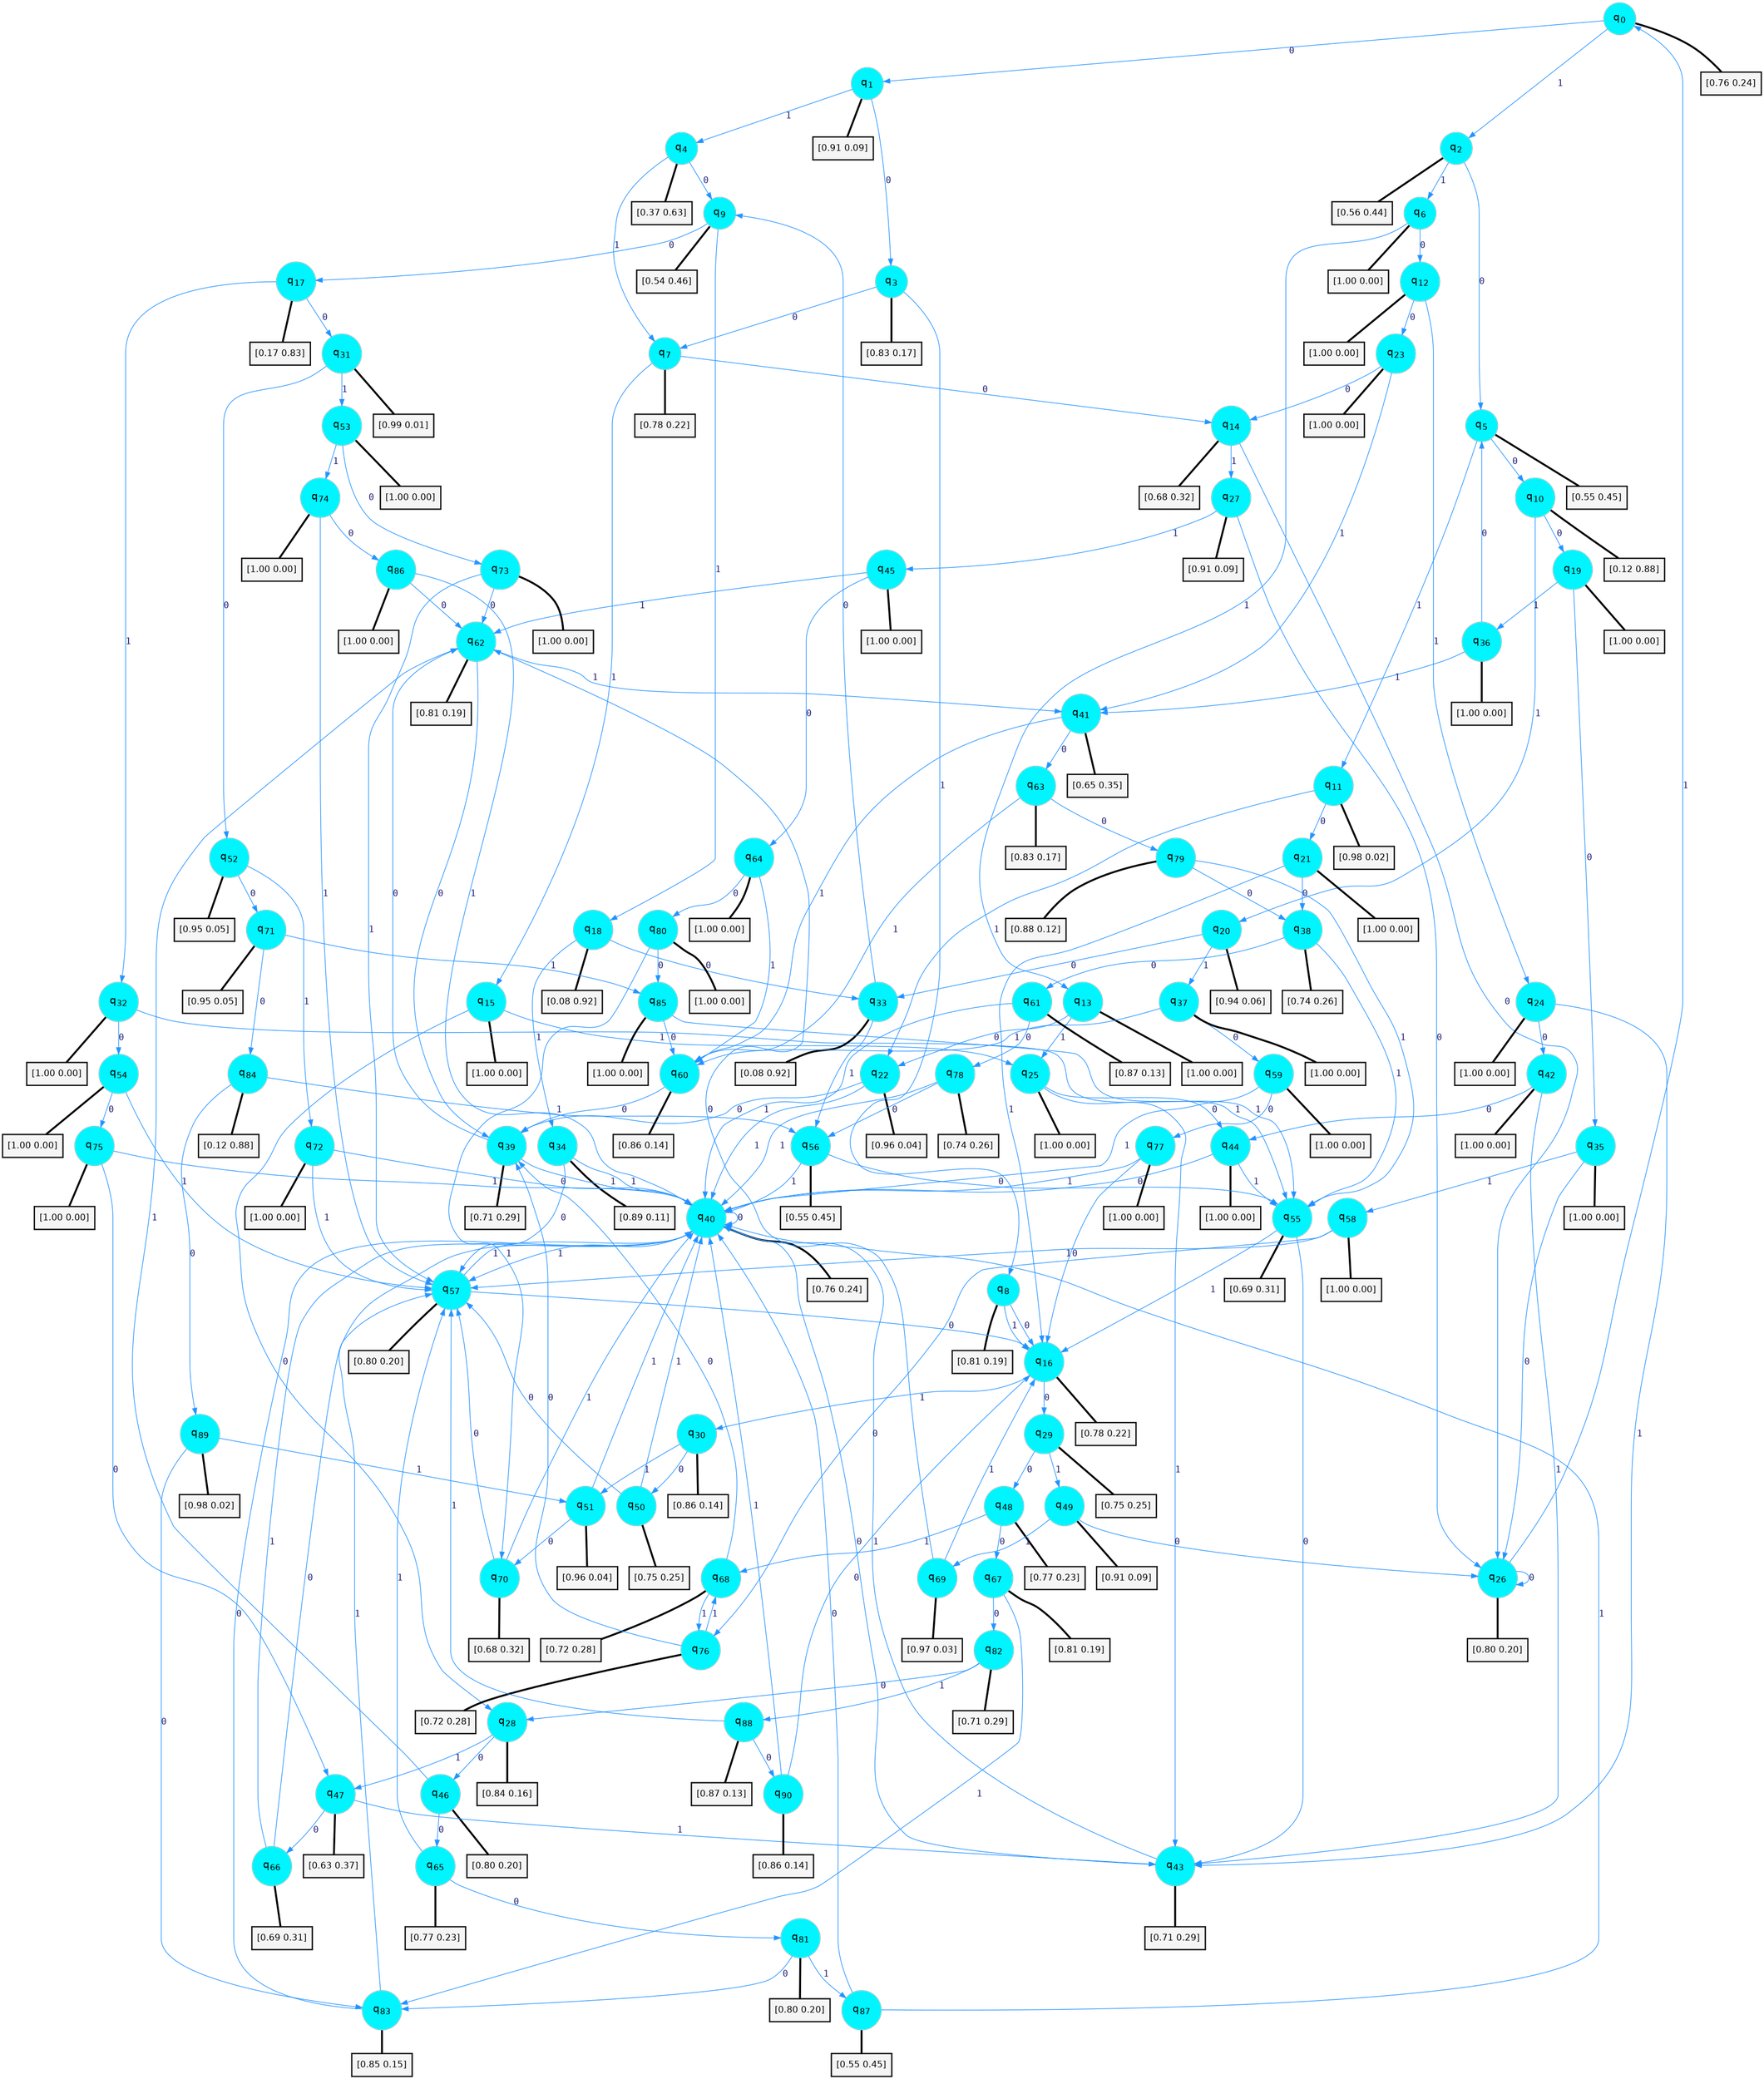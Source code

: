 digraph G {
graph [
bgcolor=transparent, dpi=300, rankdir=TD, size="40,25"];
node [
color=gray, fillcolor=turquoise1, fontcolor=black, fontname=Helvetica, fontsize=16, fontweight=bold, shape=circle, style=filled];
edge [
arrowsize=1, color=dodgerblue1, fontcolor=midnightblue, fontname=courier, fontweight=bold, penwidth=1, style=solid, weight=20];
0[label=<q<SUB>0</SUB>>];
1[label=<q<SUB>1</SUB>>];
2[label=<q<SUB>2</SUB>>];
3[label=<q<SUB>3</SUB>>];
4[label=<q<SUB>4</SUB>>];
5[label=<q<SUB>5</SUB>>];
6[label=<q<SUB>6</SUB>>];
7[label=<q<SUB>7</SUB>>];
8[label=<q<SUB>8</SUB>>];
9[label=<q<SUB>9</SUB>>];
10[label=<q<SUB>10</SUB>>];
11[label=<q<SUB>11</SUB>>];
12[label=<q<SUB>12</SUB>>];
13[label=<q<SUB>13</SUB>>];
14[label=<q<SUB>14</SUB>>];
15[label=<q<SUB>15</SUB>>];
16[label=<q<SUB>16</SUB>>];
17[label=<q<SUB>17</SUB>>];
18[label=<q<SUB>18</SUB>>];
19[label=<q<SUB>19</SUB>>];
20[label=<q<SUB>20</SUB>>];
21[label=<q<SUB>21</SUB>>];
22[label=<q<SUB>22</SUB>>];
23[label=<q<SUB>23</SUB>>];
24[label=<q<SUB>24</SUB>>];
25[label=<q<SUB>25</SUB>>];
26[label=<q<SUB>26</SUB>>];
27[label=<q<SUB>27</SUB>>];
28[label=<q<SUB>28</SUB>>];
29[label=<q<SUB>29</SUB>>];
30[label=<q<SUB>30</SUB>>];
31[label=<q<SUB>31</SUB>>];
32[label=<q<SUB>32</SUB>>];
33[label=<q<SUB>33</SUB>>];
34[label=<q<SUB>34</SUB>>];
35[label=<q<SUB>35</SUB>>];
36[label=<q<SUB>36</SUB>>];
37[label=<q<SUB>37</SUB>>];
38[label=<q<SUB>38</SUB>>];
39[label=<q<SUB>39</SUB>>];
40[label=<q<SUB>40</SUB>>];
41[label=<q<SUB>41</SUB>>];
42[label=<q<SUB>42</SUB>>];
43[label=<q<SUB>43</SUB>>];
44[label=<q<SUB>44</SUB>>];
45[label=<q<SUB>45</SUB>>];
46[label=<q<SUB>46</SUB>>];
47[label=<q<SUB>47</SUB>>];
48[label=<q<SUB>48</SUB>>];
49[label=<q<SUB>49</SUB>>];
50[label=<q<SUB>50</SUB>>];
51[label=<q<SUB>51</SUB>>];
52[label=<q<SUB>52</SUB>>];
53[label=<q<SUB>53</SUB>>];
54[label=<q<SUB>54</SUB>>];
55[label=<q<SUB>55</SUB>>];
56[label=<q<SUB>56</SUB>>];
57[label=<q<SUB>57</SUB>>];
58[label=<q<SUB>58</SUB>>];
59[label=<q<SUB>59</SUB>>];
60[label=<q<SUB>60</SUB>>];
61[label=<q<SUB>61</SUB>>];
62[label=<q<SUB>62</SUB>>];
63[label=<q<SUB>63</SUB>>];
64[label=<q<SUB>64</SUB>>];
65[label=<q<SUB>65</SUB>>];
66[label=<q<SUB>66</SUB>>];
67[label=<q<SUB>67</SUB>>];
68[label=<q<SUB>68</SUB>>];
69[label=<q<SUB>69</SUB>>];
70[label=<q<SUB>70</SUB>>];
71[label=<q<SUB>71</SUB>>];
72[label=<q<SUB>72</SUB>>];
73[label=<q<SUB>73</SUB>>];
74[label=<q<SUB>74</SUB>>];
75[label=<q<SUB>75</SUB>>];
76[label=<q<SUB>76</SUB>>];
77[label=<q<SUB>77</SUB>>];
78[label=<q<SUB>78</SUB>>];
79[label=<q<SUB>79</SUB>>];
80[label=<q<SUB>80</SUB>>];
81[label=<q<SUB>81</SUB>>];
82[label=<q<SUB>82</SUB>>];
83[label=<q<SUB>83</SUB>>];
84[label=<q<SUB>84</SUB>>];
85[label=<q<SUB>85</SUB>>];
86[label=<q<SUB>86</SUB>>];
87[label=<q<SUB>87</SUB>>];
88[label=<q<SUB>88</SUB>>];
89[label=<q<SUB>89</SUB>>];
90[label=<q<SUB>90</SUB>>];
91[label="[0.76 0.24]", shape=box,fontcolor=black, fontname=Helvetica, fontsize=14, penwidth=2, fillcolor=whitesmoke,color=black];
92[label="[0.91 0.09]", shape=box,fontcolor=black, fontname=Helvetica, fontsize=14, penwidth=2, fillcolor=whitesmoke,color=black];
93[label="[0.56 0.44]", shape=box,fontcolor=black, fontname=Helvetica, fontsize=14, penwidth=2, fillcolor=whitesmoke,color=black];
94[label="[0.83 0.17]", shape=box,fontcolor=black, fontname=Helvetica, fontsize=14, penwidth=2, fillcolor=whitesmoke,color=black];
95[label="[0.37 0.63]", shape=box,fontcolor=black, fontname=Helvetica, fontsize=14, penwidth=2, fillcolor=whitesmoke,color=black];
96[label="[0.55 0.45]", shape=box,fontcolor=black, fontname=Helvetica, fontsize=14, penwidth=2, fillcolor=whitesmoke,color=black];
97[label="[1.00 0.00]", shape=box,fontcolor=black, fontname=Helvetica, fontsize=14, penwidth=2, fillcolor=whitesmoke,color=black];
98[label="[0.78 0.22]", shape=box,fontcolor=black, fontname=Helvetica, fontsize=14, penwidth=2, fillcolor=whitesmoke,color=black];
99[label="[0.81 0.19]", shape=box,fontcolor=black, fontname=Helvetica, fontsize=14, penwidth=2, fillcolor=whitesmoke,color=black];
100[label="[0.54 0.46]", shape=box,fontcolor=black, fontname=Helvetica, fontsize=14, penwidth=2, fillcolor=whitesmoke,color=black];
101[label="[0.12 0.88]", shape=box,fontcolor=black, fontname=Helvetica, fontsize=14, penwidth=2, fillcolor=whitesmoke,color=black];
102[label="[0.98 0.02]", shape=box,fontcolor=black, fontname=Helvetica, fontsize=14, penwidth=2, fillcolor=whitesmoke,color=black];
103[label="[1.00 0.00]", shape=box,fontcolor=black, fontname=Helvetica, fontsize=14, penwidth=2, fillcolor=whitesmoke,color=black];
104[label="[1.00 0.00]", shape=box,fontcolor=black, fontname=Helvetica, fontsize=14, penwidth=2, fillcolor=whitesmoke,color=black];
105[label="[0.68 0.32]", shape=box,fontcolor=black, fontname=Helvetica, fontsize=14, penwidth=2, fillcolor=whitesmoke,color=black];
106[label="[1.00 0.00]", shape=box,fontcolor=black, fontname=Helvetica, fontsize=14, penwidth=2, fillcolor=whitesmoke,color=black];
107[label="[0.78 0.22]", shape=box,fontcolor=black, fontname=Helvetica, fontsize=14, penwidth=2, fillcolor=whitesmoke,color=black];
108[label="[0.17 0.83]", shape=box,fontcolor=black, fontname=Helvetica, fontsize=14, penwidth=2, fillcolor=whitesmoke,color=black];
109[label="[0.08 0.92]", shape=box,fontcolor=black, fontname=Helvetica, fontsize=14, penwidth=2, fillcolor=whitesmoke,color=black];
110[label="[1.00 0.00]", shape=box,fontcolor=black, fontname=Helvetica, fontsize=14, penwidth=2, fillcolor=whitesmoke,color=black];
111[label="[0.94 0.06]", shape=box,fontcolor=black, fontname=Helvetica, fontsize=14, penwidth=2, fillcolor=whitesmoke,color=black];
112[label="[1.00 0.00]", shape=box,fontcolor=black, fontname=Helvetica, fontsize=14, penwidth=2, fillcolor=whitesmoke,color=black];
113[label="[0.96 0.04]", shape=box,fontcolor=black, fontname=Helvetica, fontsize=14, penwidth=2, fillcolor=whitesmoke,color=black];
114[label="[1.00 0.00]", shape=box,fontcolor=black, fontname=Helvetica, fontsize=14, penwidth=2, fillcolor=whitesmoke,color=black];
115[label="[1.00 0.00]", shape=box,fontcolor=black, fontname=Helvetica, fontsize=14, penwidth=2, fillcolor=whitesmoke,color=black];
116[label="[1.00 0.00]", shape=box,fontcolor=black, fontname=Helvetica, fontsize=14, penwidth=2, fillcolor=whitesmoke,color=black];
117[label="[0.80 0.20]", shape=box,fontcolor=black, fontname=Helvetica, fontsize=14, penwidth=2, fillcolor=whitesmoke,color=black];
118[label="[0.91 0.09]", shape=box,fontcolor=black, fontname=Helvetica, fontsize=14, penwidth=2, fillcolor=whitesmoke,color=black];
119[label="[0.84 0.16]", shape=box,fontcolor=black, fontname=Helvetica, fontsize=14, penwidth=2, fillcolor=whitesmoke,color=black];
120[label="[0.75 0.25]", shape=box,fontcolor=black, fontname=Helvetica, fontsize=14, penwidth=2, fillcolor=whitesmoke,color=black];
121[label="[0.86 0.14]", shape=box,fontcolor=black, fontname=Helvetica, fontsize=14, penwidth=2, fillcolor=whitesmoke,color=black];
122[label="[0.99 0.01]", shape=box,fontcolor=black, fontname=Helvetica, fontsize=14, penwidth=2, fillcolor=whitesmoke,color=black];
123[label="[1.00 0.00]", shape=box,fontcolor=black, fontname=Helvetica, fontsize=14, penwidth=2, fillcolor=whitesmoke,color=black];
124[label="[0.08 0.92]", shape=box,fontcolor=black, fontname=Helvetica, fontsize=14, penwidth=2, fillcolor=whitesmoke,color=black];
125[label="[0.89 0.11]", shape=box,fontcolor=black, fontname=Helvetica, fontsize=14, penwidth=2, fillcolor=whitesmoke,color=black];
126[label="[1.00 0.00]", shape=box,fontcolor=black, fontname=Helvetica, fontsize=14, penwidth=2, fillcolor=whitesmoke,color=black];
127[label="[1.00 0.00]", shape=box,fontcolor=black, fontname=Helvetica, fontsize=14, penwidth=2, fillcolor=whitesmoke,color=black];
128[label="[1.00 0.00]", shape=box,fontcolor=black, fontname=Helvetica, fontsize=14, penwidth=2, fillcolor=whitesmoke,color=black];
129[label="[0.74 0.26]", shape=box,fontcolor=black, fontname=Helvetica, fontsize=14, penwidth=2, fillcolor=whitesmoke,color=black];
130[label="[0.71 0.29]", shape=box,fontcolor=black, fontname=Helvetica, fontsize=14, penwidth=2, fillcolor=whitesmoke,color=black];
131[label="[0.76 0.24]", shape=box,fontcolor=black, fontname=Helvetica, fontsize=14, penwidth=2, fillcolor=whitesmoke,color=black];
132[label="[0.65 0.35]", shape=box,fontcolor=black, fontname=Helvetica, fontsize=14, penwidth=2, fillcolor=whitesmoke,color=black];
133[label="[1.00 0.00]", shape=box,fontcolor=black, fontname=Helvetica, fontsize=14, penwidth=2, fillcolor=whitesmoke,color=black];
134[label="[0.71 0.29]", shape=box,fontcolor=black, fontname=Helvetica, fontsize=14, penwidth=2, fillcolor=whitesmoke,color=black];
135[label="[1.00 0.00]", shape=box,fontcolor=black, fontname=Helvetica, fontsize=14, penwidth=2, fillcolor=whitesmoke,color=black];
136[label="[1.00 0.00]", shape=box,fontcolor=black, fontname=Helvetica, fontsize=14, penwidth=2, fillcolor=whitesmoke,color=black];
137[label="[0.80 0.20]", shape=box,fontcolor=black, fontname=Helvetica, fontsize=14, penwidth=2, fillcolor=whitesmoke,color=black];
138[label="[0.63 0.37]", shape=box,fontcolor=black, fontname=Helvetica, fontsize=14, penwidth=2, fillcolor=whitesmoke,color=black];
139[label="[0.77 0.23]", shape=box,fontcolor=black, fontname=Helvetica, fontsize=14, penwidth=2, fillcolor=whitesmoke,color=black];
140[label="[0.91 0.09]", shape=box,fontcolor=black, fontname=Helvetica, fontsize=14, penwidth=2, fillcolor=whitesmoke,color=black];
141[label="[0.75 0.25]", shape=box,fontcolor=black, fontname=Helvetica, fontsize=14, penwidth=2, fillcolor=whitesmoke,color=black];
142[label="[0.96 0.04]", shape=box,fontcolor=black, fontname=Helvetica, fontsize=14, penwidth=2, fillcolor=whitesmoke,color=black];
143[label="[0.95 0.05]", shape=box,fontcolor=black, fontname=Helvetica, fontsize=14, penwidth=2, fillcolor=whitesmoke,color=black];
144[label="[1.00 0.00]", shape=box,fontcolor=black, fontname=Helvetica, fontsize=14, penwidth=2, fillcolor=whitesmoke,color=black];
145[label="[1.00 0.00]", shape=box,fontcolor=black, fontname=Helvetica, fontsize=14, penwidth=2, fillcolor=whitesmoke,color=black];
146[label="[0.69 0.31]", shape=box,fontcolor=black, fontname=Helvetica, fontsize=14, penwidth=2, fillcolor=whitesmoke,color=black];
147[label="[0.55 0.45]", shape=box,fontcolor=black, fontname=Helvetica, fontsize=14, penwidth=2, fillcolor=whitesmoke,color=black];
148[label="[0.80 0.20]", shape=box,fontcolor=black, fontname=Helvetica, fontsize=14, penwidth=2, fillcolor=whitesmoke,color=black];
149[label="[1.00 0.00]", shape=box,fontcolor=black, fontname=Helvetica, fontsize=14, penwidth=2, fillcolor=whitesmoke,color=black];
150[label="[1.00 0.00]", shape=box,fontcolor=black, fontname=Helvetica, fontsize=14, penwidth=2, fillcolor=whitesmoke,color=black];
151[label="[0.86 0.14]", shape=box,fontcolor=black, fontname=Helvetica, fontsize=14, penwidth=2, fillcolor=whitesmoke,color=black];
152[label="[0.87 0.13]", shape=box,fontcolor=black, fontname=Helvetica, fontsize=14, penwidth=2, fillcolor=whitesmoke,color=black];
153[label="[0.81 0.19]", shape=box,fontcolor=black, fontname=Helvetica, fontsize=14, penwidth=2, fillcolor=whitesmoke,color=black];
154[label="[0.83 0.17]", shape=box,fontcolor=black, fontname=Helvetica, fontsize=14, penwidth=2, fillcolor=whitesmoke,color=black];
155[label="[1.00 0.00]", shape=box,fontcolor=black, fontname=Helvetica, fontsize=14, penwidth=2, fillcolor=whitesmoke,color=black];
156[label="[0.77 0.23]", shape=box,fontcolor=black, fontname=Helvetica, fontsize=14, penwidth=2, fillcolor=whitesmoke,color=black];
157[label="[0.69 0.31]", shape=box,fontcolor=black, fontname=Helvetica, fontsize=14, penwidth=2, fillcolor=whitesmoke,color=black];
158[label="[0.81 0.19]", shape=box,fontcolor=black, fontname=Helvetica, fontsize=14, penwidth=2, fillcolor=whitesmoke,color=black];
159[label="[0.72 0.28]", shape=box,fontcolor=black, fontname=Helvetica, fontsize=14, penwidth=2, fillcolor=whitesmoke,color=black];
160[label="[0.97 0.03]", shape=box,fontcolor=black, fontname=Helvetica, fontsize=14, penwidth=2, fillcolor=whitesmoke,color=black];
161[label="[0.68 0.32]", shape=box,fontcolor=black, fontname=Helvetica, fontsize=14, penwidth=2, fillcolor=whitesmoke,color=black];
162[label="[0.95 0.05]", shape=box,fontcolor=black, fontname=Helvetica, fontsize=14, penwidth=2, fillcolor=whitesmoke,color=black];
163[label="[1.00 0.00]", shape=box,fontcolor=black, fontname=Helvetica, fontsize=14, penwidth=2, fillcolor=whitesmoke,color=black];
164[label="[1.00 0.00]", shape=box,fontcolor=black, fontname=Helvetica, fontsize=14, penwidth=2, fillcolor=whitesmoke,color=black];
165[label="[1.00 0.00]", shape=box,fontcolor=black, fontname=Helvetica, fontsize=14, penwidth=2, fillcolor=whitesmoke,color=black];
166[label="[1.00 0.00]", shape=box,fontcolor=black, fontname=Helvetica, fontsize=14, penwidth=2, fillcolor=whitesmoke,color=black];
167[label="[0.72 0.28]", shape=box,fontcolor=black, fontname=Helvetica, fontsize=14, penwidth=2, fillcolor=whitesmoke,color=black];
168[label="[1.00 0.00]", shape=box,fontcolor=black, fontname=Helvetica, fontsize=14, penwidth=2, fillcolor=whitesmoke,color=black];
169[label="[0.74 0.26]", shape=box,fontcolor=black, fontname=Helvetica, fontsize=14, penwidth=2, fillcolor=whitesmoke,color=black];
170[label="[0.88 0.12]", shape=box,fontcolor=black, fontname=Helvetica, fontsize=14, penwidth=2, fillcolor=whitesmoke,color=black];
171[label="[1.00 0.00]", shape=box,fontcolor=black, fontname=Helvetica, fontsize=14, penwidth=2, fillcolor=whitesmoke,color=black];
172[label="[0.80 0.20]", shape=box,fontcolor=black, fontname=Helvetica, fontsize=14, penwidth=2, fillcolor=whitesmoke,color=black];
173[label="[0.71 0.29]", shape=box,fontcolor=black, fontname=Helvetica, fontsize=14, penwidth=2, fillcolor=whitesmoke,color=black];
174[label="[0.85 0.15]", shape=box,fontcolor=black, fontname=Helvetica, fontsize=14, penwidth=2, fillcolor=whitesmoke,color=black];
175[label="[0.12 0.88]", shape=box,fontcolor=black, fontname=Helvetica, fontsize=14, penwidth=2, fillcolor=whitesmoke,color=black];
176[label="[1.00 0.00]", shape=box,fontcolor=black, fontname=Helvetica, fontsize=14, penwidth=2, fillcolor=whitesmoke,color=black];
177[label="[1.00 0.00]", shape=box,fontcolor=black, fontname=Helvetica, fontsize=14, penwidth=2, fillcolor=whitesmoke,color=black];
178[label="[0.55 0.45]", shape=box,fontcolor=black, fontname=Helvetica, fontsize=14, penwidth=2, fillcolor=whitesmoke,color=black];
179[label="[0.87 0.13]", shape=box,fontcolor=black, fontname=Helvetica, fontsize=14, penwidth=2, fillcolor=whitesmoke,color=black];
180[label="[0.98 0.02]", shape=box,fontcolor=black, fontname=Helvetica, fontsize=14, penwidth=2, fillcolor=whitesmoke,color=black];
181[label="[0.86 0.14]", shape=box,fontcolor=black, fontname=Helvetica, fontsize=14, penwidth=2, fillcolor=whitesmoke,color=black];
0->1 [label=0];
0->2 [label=1];
0->91 [arrowhead=none, penwidth=3,color=black];
1->3 [label=0];
1->4 [label=1];
1->92 [arrowhead=none, penwidth=3,color=black];
2->5 [label=0];
2->6 [label=1];
2->93 [arrowhead=none, penwidth=3,color=black];
3->7 [label=0];
3->8 [label=1];
3->94 [arrowhead=none, penwidth=3,color=black];
4->9 [label=0];
4->7 [label=1];
4->95 [arrowhead=none, penwidth=3,color=black];
5->10 [label=0];
5->11 [label=1];
5->96 [arrowhead=none, penwidth=3,color=black];
6->12 [label=0];
6->13 [label=1];
6->97 [arrowhead=none, penwidth=3,color=black];
7->14 [label=0];
7->15 [label=1];
7->98 [arrowhead=none, penwidth=3,color=black];
8->16 [label=0];
8->16 [label=1];
8->99 [arrowhead=none, penwidth=3,color=black];
9->17 [label=0];
9->18 [label=1];
9->100 [arrowhead=none, penwidth=3,color=black];
10->19 [label=0];
10->20 [label=1];
10->101 [arrowhead=none, penwidth=3,color=black];
11->21 [label=0];
11->22 [label=1];
11->102 [arrowhead=none, penwidth=3,color=black];
12->23 [label=0];
12->24 [label=1];
12->103 [arrowhead=none, penwidth=3,color=black];
13->22 [label=0];
13->25 [label=1];
13->104 [arrowhead=none, penwidth=3,color=black];
14->26 [label=0];
14->27 [label=1];
14->105 [arrowhead=none, penwidth=3,color=black];
15->28 [label=0];
15->25 [label=1];
15->106 [arrowhead=none, penwidth=3,color=black];
16->29 [label=0];
16->30 [label=1];
16->107 [arrowhead=none, penwidth=3,color=black];
17->31 [label=0];
17->32 [label=1];
17->108 [arrowhead=none, penwidth=3,color=black];
18->33 [label=0];
18->34 [label=1];
18->109 [arrowhead=none, penwidth=3,color=black];
19->35 [label=0];
19->36 [label=1];
19->110 [arrowhead=none, penwidth=3,color=black];
20->33 [label=0];
20->37 [label=1];
20->111 [arrowhead=none, penwidth=3,color=black];
21->38 [label=0];
21->16 [label=1];
21->112 [arrowhead=none, penwidth=3,color=black];
22->39 [label=0];
22->40 [label=1];
22->113 [arrowhead=none, penwidth=3,color=black];
23->14 [label=0];
23->41 [label=1];
23->114 [arrowhead=none, penwidth=3,color=black];
24->42 [label=0];
24->43 [label=1];
24->115 [arrowhead=none, penwidth=3,color=black];
25->44 [label=0];
25->43 [label=1];
25->116 [arrowhead=none, penwidth=3,color=black];
26->26 [label=0];
26->0 [label=1];
26->117 [arrowhead=none, penwidth=3,color=black];
27->26 [label=0];
27->45 [label=1];
27->118 [arrowhead=none, penwidth=3,color=black];
28->46 [label=0];
28->47 [label=1];
28->119 [arrowhead=none, penwidth=3,color=black];
29->48 [label=0];
29->49 [label=1];
29->120 [arrowhead=none, penwidth=3,color=black];
30->50 [label=0];
30->51 [label=1];
30->121 [arrowhead=none, penwidth=3,color=black];
31->52 [label=0];
31->53 [label=1];
31->122 [arrowhead=none, penwidth=3,color=black];
32->54 [label=0];
32->55 [label=1];
32->123 [arrowhead=none, penwidth=3,color=black];
33->9 [label=0];
33->56 [label=1];
33->124 [arrowhead=none, penwidth=3,color=black];
34->57 [label=0];
34->40 [label=1];
34->125 [arrowhead=none, penwidth=3,color=black];
35->26 [label=0];
35->58 [label=1];
35->126 [arrowhead=none, penwidth=3,color=black];
36->5 [label=0];
36->41 [label=1];
36->127 [arrowhead=none, penwidth=3,color=black];
37->59 [label=0];
37->60 [label=1];
37->128 [arrowhead=none, penwidth=3,color=black];
38->61 [label=0];
38->55 [label=1];
38->129 [arrowhead=none, penwidth=3,color=black];
39->62 [label=0];
39->40 [label=1];
39->130 [arrowhead=none, penwidth=3,color=black];
40->40 [label=0];
40->57 [label=1];
40->131 [arrowhead=none, penwidth=3,color=black];
41->63 [label=0];
41->60 [label=1];
41->132 [arrowhead=none, penwidth=3,color=black];
42->44 [label=0];
42->43 [label=1];
42->133 [arrowhead=none, penwidth=3,color=black];
43->40 [label=0];
43->40 [label=1];
43->134 [arrowhead=none, penwidth=3,color=black];
44->40 [label=0];
44->55 [label=1];
44->135 [arrowhead=none, penwidth=3,color=black];
45->64 [label=0];
45->62 [label=1];
45->136 [arrowhead=none, penwidth=3,color=black];
46->65 [label=0];
46->62 [label=1];
46->137 [arrowhead=none, penwidth=3,color=black];
47->66 [label=0];
47->43 [label=1];
47->138 [arrowhead=none, penwidth=3,color=black];
48->67 [label=0];
48->68 [label=1];
48->139 [arrowhead=none, penwidth=3,color=black];
49->26 [label=0];
49->69 [label=1];
49->140 [arrowhead=none, penwidth=3,color=black];
50->57 [label=0];
50->40 [label=1];
50->141 [arrowhead=none, penwidth=3,color=black];
51->70 [label=0];
51->40 [label=1];
51->142 [arrowhead=none, penwidth=3,color=black];
52->71 [label=0];
52->72 [label=1];
52->143 [arrowhead=none, penwidth=3,color=black];
53->73 [label=0];
53->74 [label=1];
53->144 [arrowhead=none, penwidth=3,color=black];
54->75 [label=0];
54->57 [label=1];
54->145 [arrowhead=none, penwidth=3,color=black];
55->43 [label=0];
55->16 [label=1];
55->146 [arrowhead=none, penwidth=3,color=black];
56->55 [label=0];
56->40 [label=1];
56->147 [arrowhead=none, penwidth=3,color=black];
57->16 [label=0];
57->40 [label=1];
57->148 [arrowhead=none, penwidth=3,color=black];
58->76 [label=0];
58->57 [label=1];
58->149 [arrowhead=none, penwidth=3,color=black];
59->77 [label=0];
59->40 [label=1];
59->150 [arrowhead=none, penwidth=3,color=black];
60->39 [label=0];
60->151 [arrowhead=none, penwidth=3,color=black];
61->78 [label=0];
61->40 [label=1];
61->152 [arrowhead=none, penwidth=3,color=black];
62->39 [label=0];
62->41 [label=1];
62->153 [arrowhead=none, penwidth=3,color=black];
63->79 [label=0];
63->60 [label=1];
63->154 [arrowhead=none, penwidth=3,color=black];
64->80 [label=0];
64->60 [label=1];
64->155 [arrowhead=none, penwidth=3,color=black];
65->81 [label=0];
65->57 [label=1];
65->156 [arrowhead=none, penwidth=3,color=black];
66->57 [label=0];
66->40 [label=1];
66->157 [arrowhead=none, penwidth=3,color=black];
67->82 [label=0];
67->83 [label=1];
67->158 [arrowhead=none, penwidth=3,color=black];
68->39 [label=0];
68->76 [label=1];
68->159 [arrowhead=none, penwidth=3,color=black];
69->62 [label=0];
69->16 [label=1];
69->160 [arrowhead=none, penwidth=3,color=black];
70->57 [label=0];
70->40 [label=1];
70->161 [arrowhead=none, penwidth=3,color=black];
71->84 [label=0];
71->85 [label=1];
71->162 [arrowhead=none, penwidth=3,color=black];
72->40 [label=0];
72->57 [label=1];
72->163 [arrowhead=none, penwidth=3,color=black];
73->62 [label=0];
73->57 [label=1];
73->164 [arrowhead=none, penwidth=3,color=black];
74->86 [label=0];
74->57 [label=1];
74->165 [arrowhead=none, penwidth=3,color=black];
75->47 [label=0];
75->40 [label=1];
75->166 [arrowhead=none, penwidth=3,color=black];
76->39 [label=0];
76->68 [label=1];
76->167 [arrowhead=none, penwidth=3,color=black];
77->16 [label=0];
77->40 [label=1];
77->168 [arrowhead=none, penwidth=3,color=black];
78->56 [label=0];
78->40 [label=1];
78->169 [arrowhead=none, penwidth=3,color=black];
79->38 [label=0];
79->55 [label=1];
79->170 [arrowhead=none, penwidth=3,color=black];
80->85 [label=0];
80->70 [label=1];
80->171 [arrowhead=none, penwidth=3,color=black];
81->83 [label=0];
81->87 [label=1];
81->172 [arrowhead=none, penwidth=3,color=black];
82->28 [label=0];
82->88 [label=1];
82->173 [arrowhead=none, penwidth=3,color=black];
83->40 [label=0];
83->40 [label=1];
83->174 [arrowhead=none, penwidth=3,color=black];
84->89 [label=0];
84->56 [label=1];
84->175 [arrowhead=none, penwidth=3,color=black];
85->60 [label=0];
85->55 [label=1];
85->176 [arrowhead=none, penwidth=3,color=black];
86->62 [label=0];
86->40 [label=1];
86->177 [arrowhead=none, penwidth=3,color=black];
87->40 [label=0];
87->40 [label=1];
87->178 [arrowhead=none, penwidth=3,color=black];
88->90 [label=0];
88->57 [label=1];
88->179 [arrowhead=none, penwidth=3,color=black];
89->83 [label=0];
89->51 [label=1];
89->180 [arrowhead=none, penwidth=3,color=black];
90->16 [label=0];
90->40 [label=1];
90->181 [arrowhead=none, penwidth=3,color=black];
}

